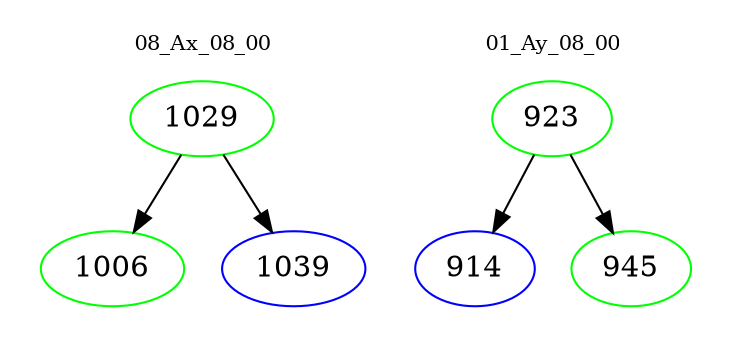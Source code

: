 digraph{
subgraph cluster_0 {
color = white
label = "08_Ax_08_00";
fontsize=10;
T0_1029 [label="1029", color="green"]
T0_1029 -> T0_1006 [color="black"]
T0_1006 [label="1006", color="green"]
T0_1029 -> T0_1039 [color="black"]
T0_1039 [label="1039", color="blue"]
}
subgraph cluster_1 {
color = white
label = "01_Ay_08_00";
fontsize=10;
T1_923 [label="923", color="green"]
T1_923 -> T1_914 [color="black"]
T1_914 [label="914", color="blue"]
T1_923 -> T1_945 [color="black"]
T1_945 [label="945", color="green"]
}
}
